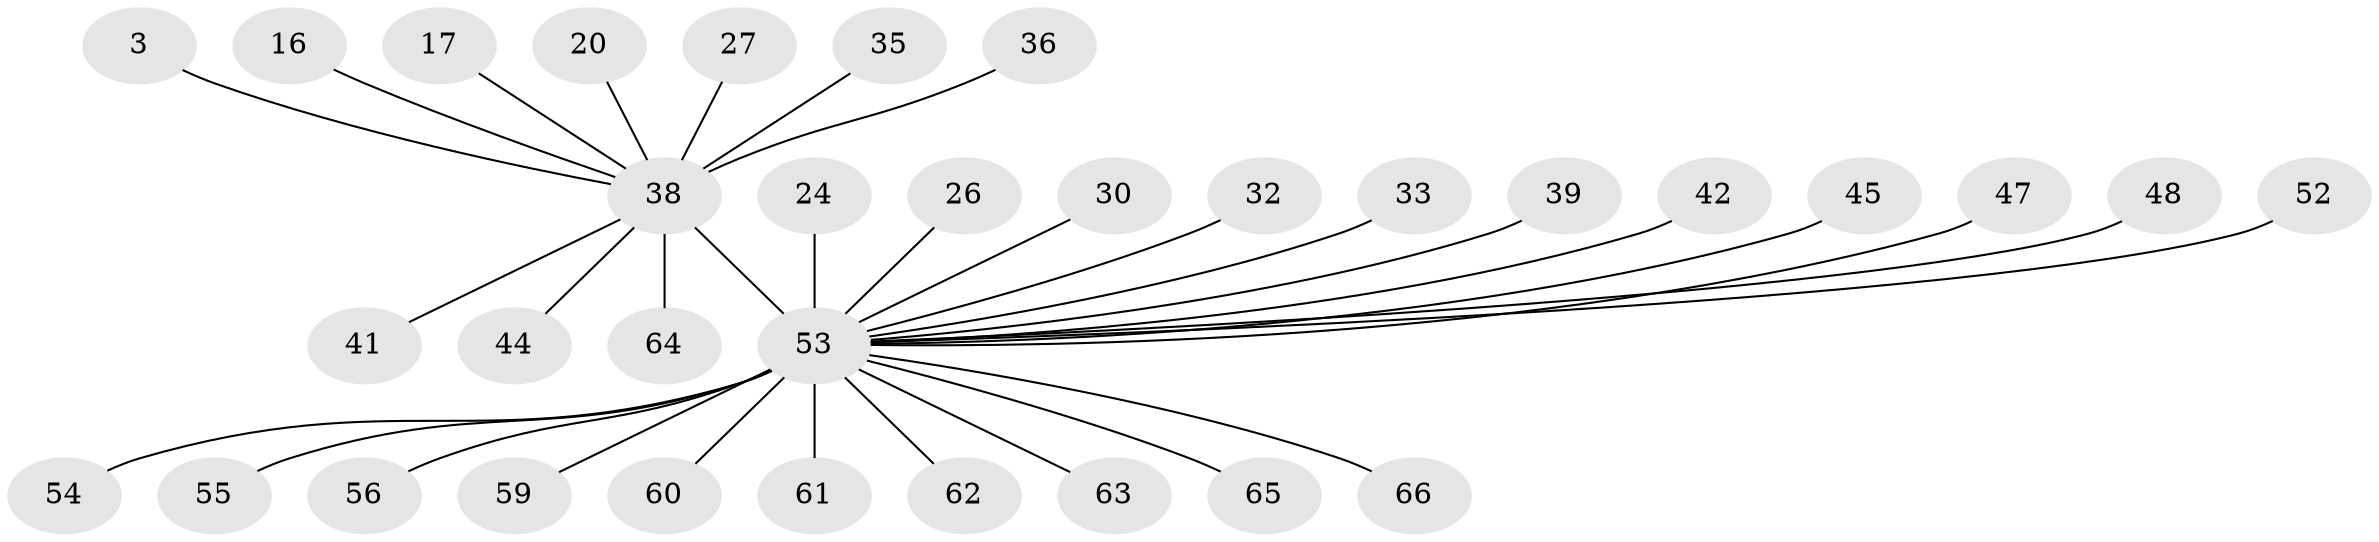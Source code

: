 // original degree distribution, {24: 0.015151515151515152, 2: 0.21212121212121213, 1: 0.5151515151515151, 17: 0.015151515151515152, 10: 0.015151515151515152, 3: 0.10606060606060606, 4: 0.09090909090909091, 5: 0.015151515151515152, 7: 0.015151515151515152}
// Generated by graph-tools (version 1.1) at 2025/47/03/09/25 04:47:29]
// undirected, 33 vertices, 32 edges
graph export_dot {
graph [start="1"]
  node [color=gray90,style=filled];
  3;
  16;
  17;
  20;
  24;
  26;
  27;
  30;
  32;
  33 [super="+29"];
  35;
  36 [super="+22"];
  38 [super="+1"];
  39 [super="+14"];
  41 [super="+25"];
  42;
  44 [super="+43"];
  45;
  47;
  48;
  52;
  53 [super="+12+13+23+51+21+46+7"];
  54;
  55;
  56;
  59;
  60;
  61;
  62;
  63;
  64 [super="+58+57"];
  65 [super="+37+50"];
  66;
  3 -- 38;
  16 -- 38;
  17 -- 38;
  20 -- 38;
  24 -- 53;
  26 -- 53;
  27 -- 38;
  30 -- 53;
  32 -- 53;
  33 -- 53;
  35 -- 38;
  36 -- 38 [weight=2];
  38 -- 53 [weight=15];
  38 -- 41;
  38 -- 44 [weight=2];
  38 -- 64 [weight=2];
  39 -- 53;
  42 -- 53;
  45 -- 53;
  47 -- 53;
  48 -- 53;
  52 -- 53;
  53 -- 62;
  53 -- 54;
  53 -- 59;
  53 -- 60;
  53 -- 61;
  53 -- 63 [weight=2];
  53 -- 66;
  53 -- 55;
  53 -- 56;
  53 -- 65;
}
